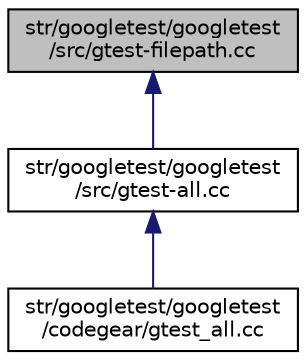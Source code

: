 digraph "str/googletest/googletest/src/gtest-filepath.cc"
{
  edge [fontname="Helvetica",fontsize="10",labelfontname="Helvetica",labelfontsize="10"];
  node [fontname="Helvetica",fontsize="10",shape=record];
  Node28 [label="str/googletest/googletest\l/src/gtest-filepath.cc",height=0.2,width=0.4,color="black", fillcolor="grey75", style="filled", fontcolor="black"];
  Node28 -> Node29 [dir="back",color="midnightblue",fontsize="10",style="solid",fontname="Helvetica"];
  Node29 [label="str/googletest/googletest\l/src/gtest-all.cc",height=0.2,width=0.4,color="black", fillcolor="white", style="filled",URL="$d1/d8c/gtest-all_8cc.html"];
  Node29 -> Node30 [dir="back",color="midnightblue",fontsize="10",style="solid",fontname="Helvetica"];
  Node30 [label="str/googletest/googletest\l/codegear/gtest_all.cc",height=0.2,width=0.4,color="black", fillcolor="white", style="filled",URL="$df/d03/gtest__all_8cc.html"];
}
